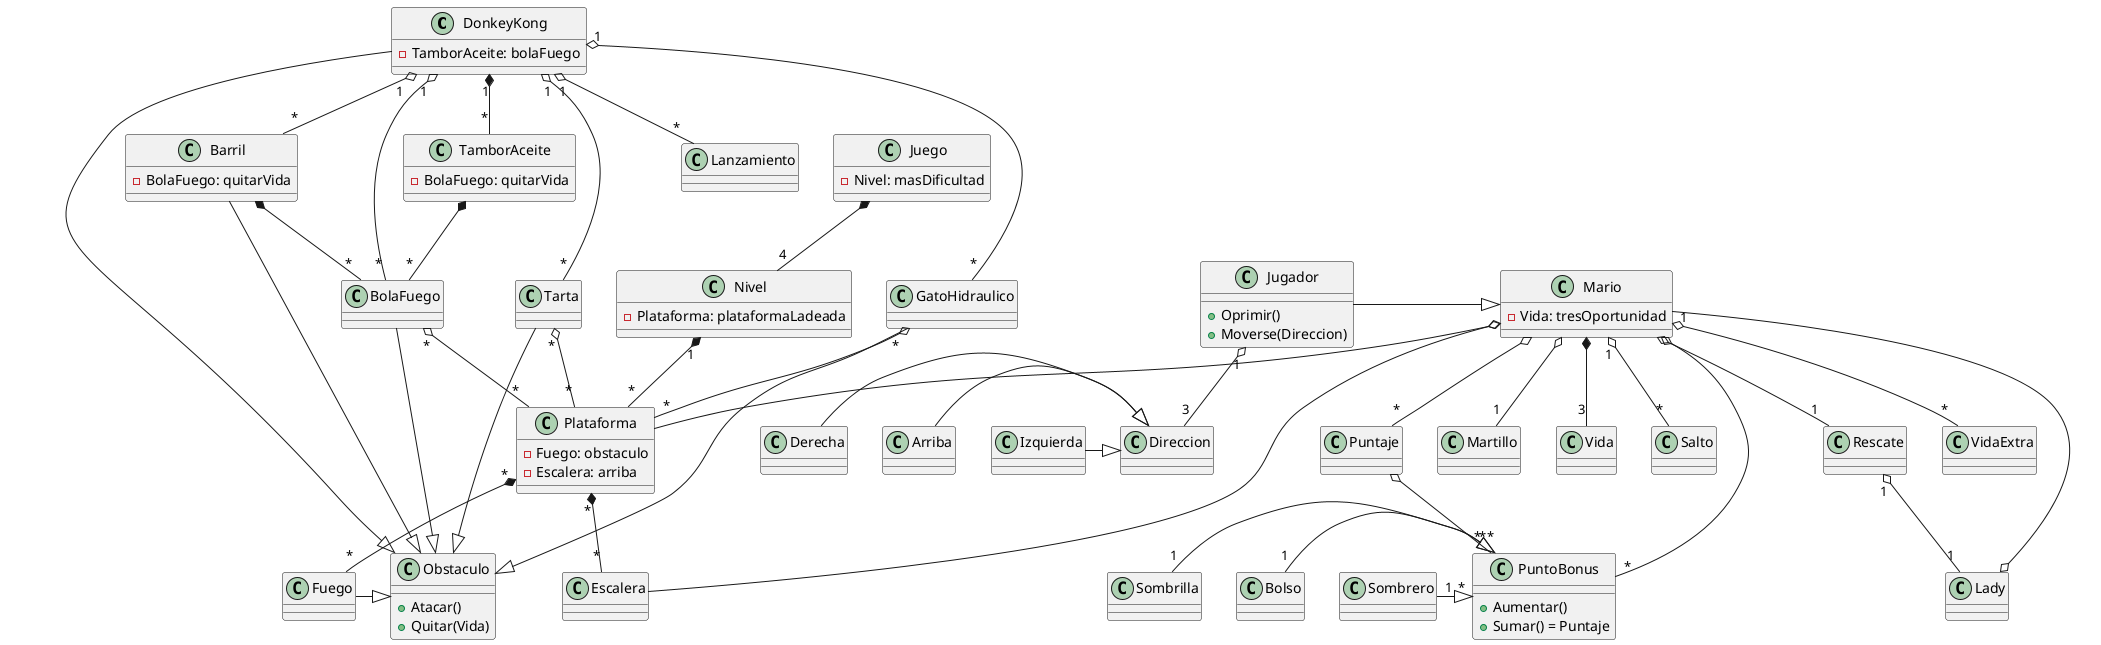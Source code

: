@startuml Diagrama


class DonkeyKong{
    - TamborAceite: bolaFuego
}
class Barril{
    - BolaFuego: quitarVida
}
class Lady
class Mario{
    - Vida: tresOportunidad
}
class Escalera
class BolaFuego
class Tarta
class GatoHidraulico
class Fuego
class Martillo
class Sombrero
class Bolso
class Sombrilla
class Nivel{
    - Plataforma: plataformaLadeada
}
class Plataforma{
    - Fuego: obstaculo
    - Escalera: arriba
}
class Vida
class PuntoBonus{
    + Aumentar()
    + Sumar() = Puntaje

}

class Salto
class Lanzamiento
class Rescate
class Puntaje
class VidaExtra
class TamborAceite{
    - BolaFuego: quitarVida
}
class Juego{
    - Nivel: masDificultad
}
class Jugador {
    + Oprimir()
    + Moverse(Direccion)
}
class Obstaculo{
    + Atacar()
    + Quitar(Vida)
}
class Arriba
class Izquierda
class Derecha
class Direccion


DonkeyKong "1" *-- "*" TamborAceite 
DonkeyKong "1" o-- "*" Lanzamiento 
DonkeyKong "1" o-- "*" Tarta
DonkeyKong "1" o-- "*" Barril
DonkeyKong "1" o-- "*" GatoHidraulico
DonkeyKong "1" o-- "*" BolaFuego
DonkeyKong -|> Obstaculo



Mario o-- "1" Rescate
Mario "1" o-- "*" Salto 
Mario o--  "1" Martillo 
Mario o-- "*" PuntoBonus 
Mario *-- "3" Vida 
Mario "1"  o-- "*" VidaExtra
Mario o-- "*" Puntaje
Mario o-- Plataforma
Mario o-- Escalera

Rescate "1" o-- "1" Lady 

Lady o-- Mario

Barril *-- "*" BolaFuego 
Barril -|> Obstaculo

Fuego  -|> Obstaculo 


BolaFuego "*" o-- "*" Plataforma 
BolaFuego -|> Obstaculo

Tarta "*" o-- "*" Plataforma 
Tarta -|> Obstaculo

GatoHidraulico "*" o-- "*" Plataforma 
GatoHidraulico -|> Obstaculo

Plataforma "*" *-- "*" Escalera
Plataforma "*" *-- "*" Fuego   

Nivel "1" *-- "*" Plataforma 

Puntaje o-- "*" PuntoBonus


Juego *-- "4" Nivel

TamborAceite *-- "*" BolaFuego 

Sombrero  "1" -|> "*" PuntoBonus
Sombrilla  "1" -|> "*" PuntoBonus 
Bolso "1" -|> "*"  PuntoBonus

Izquierda -|> Direccion
Derecha -|> Direccion
Arriba  -|> Direccion

Jugador -|> Mario
Jugador "1" o-- "3" Direccion


@enduml